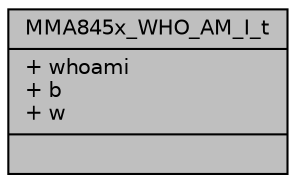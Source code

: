 digraph "MMA845x_WHO_AM_I_t"
{
  edge [fontname="Helvetica",fontsize="10",labelfontname="Helvetica",labelfontsize="10"];
  node [fontname="Helvetica",fontsize="10",shape=record];
  Node1 [label="{MMA845x_WHO_AM_I_t\n|+ whoami\l+ b\l+ w\l|}",height=0.2,width=0.4,color="black", fillcolor="grey75", style="filled", fontcolor="black"];
}
